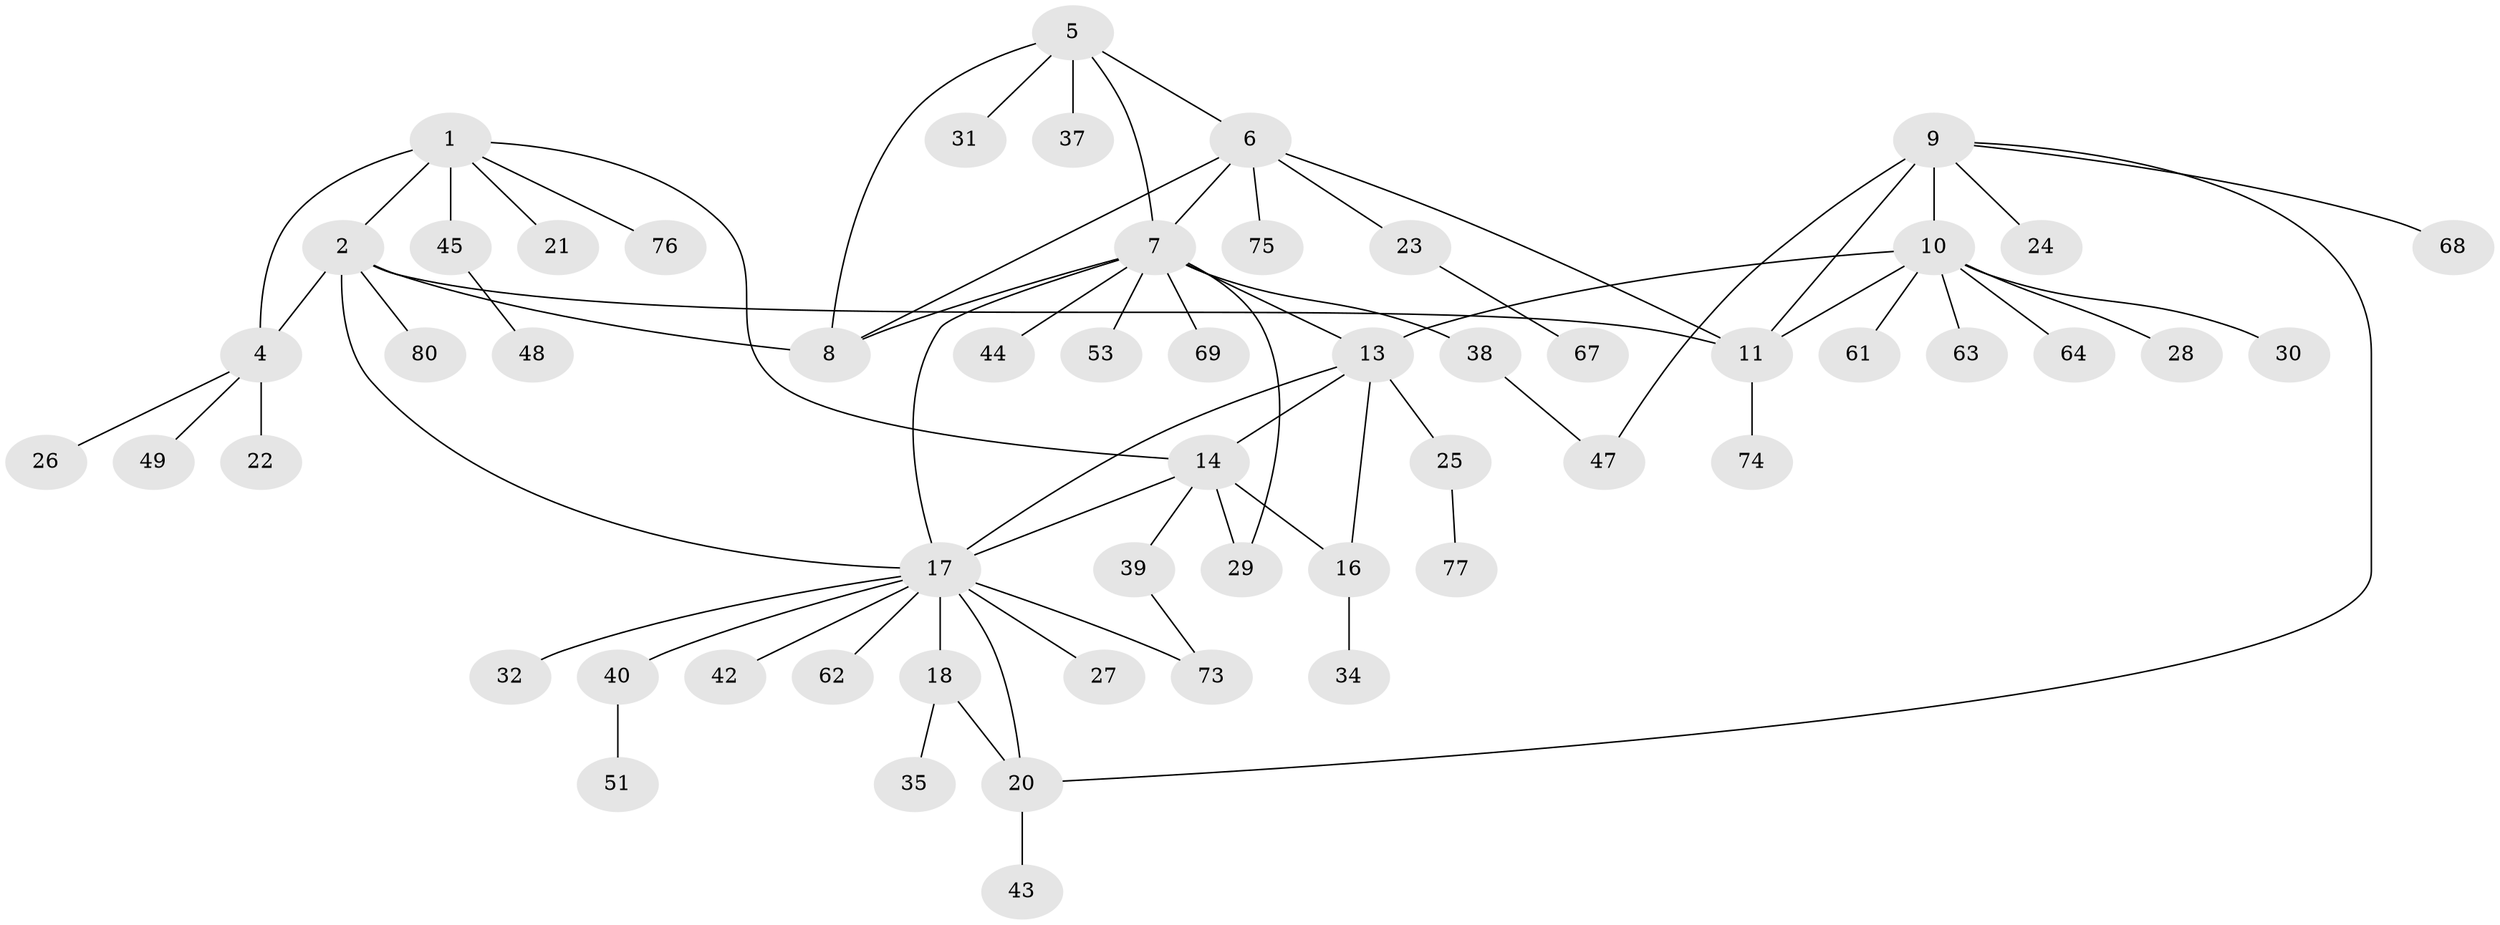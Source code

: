 // original degree distribution, {8: 0.05, 4: 0.05, 6: 0.075, 7: 0.05, 11: 0.0125, 5: 0.0125, 1: 0.525, 3: 0.025, 2: 0.2}
// Generated by graph-tools (version 1.1) at 2025/11/02/27/25 16:11:30]
// undirected, 56 vertices, 72 edges
graph export_dot {
graph [start="1"]
  node [color=gray90,style=filled];
  1 [super="+41"];
  2 [super="+3"];
  4 [super="+54"];
  5 [super="+60"];
  6 [super="+72"];
  7 [super="+36"];
  8;
  9 [super="+78"];
  10 [super="+12"];
  11 [super="+71"];
  13 [super="+56"];
  14 [super="+15"];
  16 [super="+66"];
  17 [super="+19"];
  18;
  20 [super="+58"];
  21;
  22;
  23 [super="+46"];
  24;
  25 [super="+55"];
  26;
  27;
  28;
  29 [super="+33"];
  30;
  31 [super="+59"];
  32;
  34;
  35 [super="+57"];
  37 [super="+79"];
  38 [super="+65"];
  39;
  40;
  42 [super="+50"];
  43;
  44;
  45;
  47;
  48 [super="+52"];
  49;
  51;
  53;
  61;
  62;
  63;
  64 [super="+70"];
  67;
  68;
  69;
  73;
  74;
  75;
  76;
  77;
  80;
  1 -- 2 [weight=2];
  1 -- 4;
  1 -- 14;
  1 -- 21;
  1 -- 45;
  1 -- 76;
  2 -- 4 [weight=2];
  2 -- 11;
  2 -- 80;
  2 -- 17;
  2 -- 8;
  4 -- 22;
  4 -- 26;
  4 -- 49;
  5 -- 6;
  5 -- 7;
  5 -- 8;
  5 -- 31;
  5 -- 37;
  6 -- 7;
  6 -- 8;
  6 -- 11;
  6 -- 23;
  6 -- 75;
  7 -- 8;
  7 -- 13;
  7 -- 38;
  7 -- 44;
  7 -- 53;
  7 -- 69;
  7 -- 17;
  7 -- 29;
  9 -- 10 [weight=2];
  9 -- 11;
  9 -- 20;
  9 -- 24;
  9 -- 47;
  9 -- 68;
  10 -- 11 [weight=2];
  10 -- 13;
  10 -- 28;
  10 -- 64;
  10 -- 61;
  10 -- 30;
  10 -- 63;
  11 -- 74;
  13 -- 14 [weight=2];
  13 -- 16;
  13 -- 25;
  13 -- 17;
  14 -- 16 [weight=2];
  14 -- 39;
  14 -- 17;
  14 -- 29;
  16 -- 34;
  17 -- 18 [weight=2];
  17 -- 20 [weight=2];
  17 -- 27;
  17 -- 42;
  17 -- 62;
  17 -- 73;
  17 -- 32;
  17 -- 40;
  18 -- 20;
  18 -- 35;
  20 -- 43;
  23 -- 67;
  25 -- 77;
  38 -- 47;
  39 -- 73;
  40 -- 51;
  45 -- 48;
}
